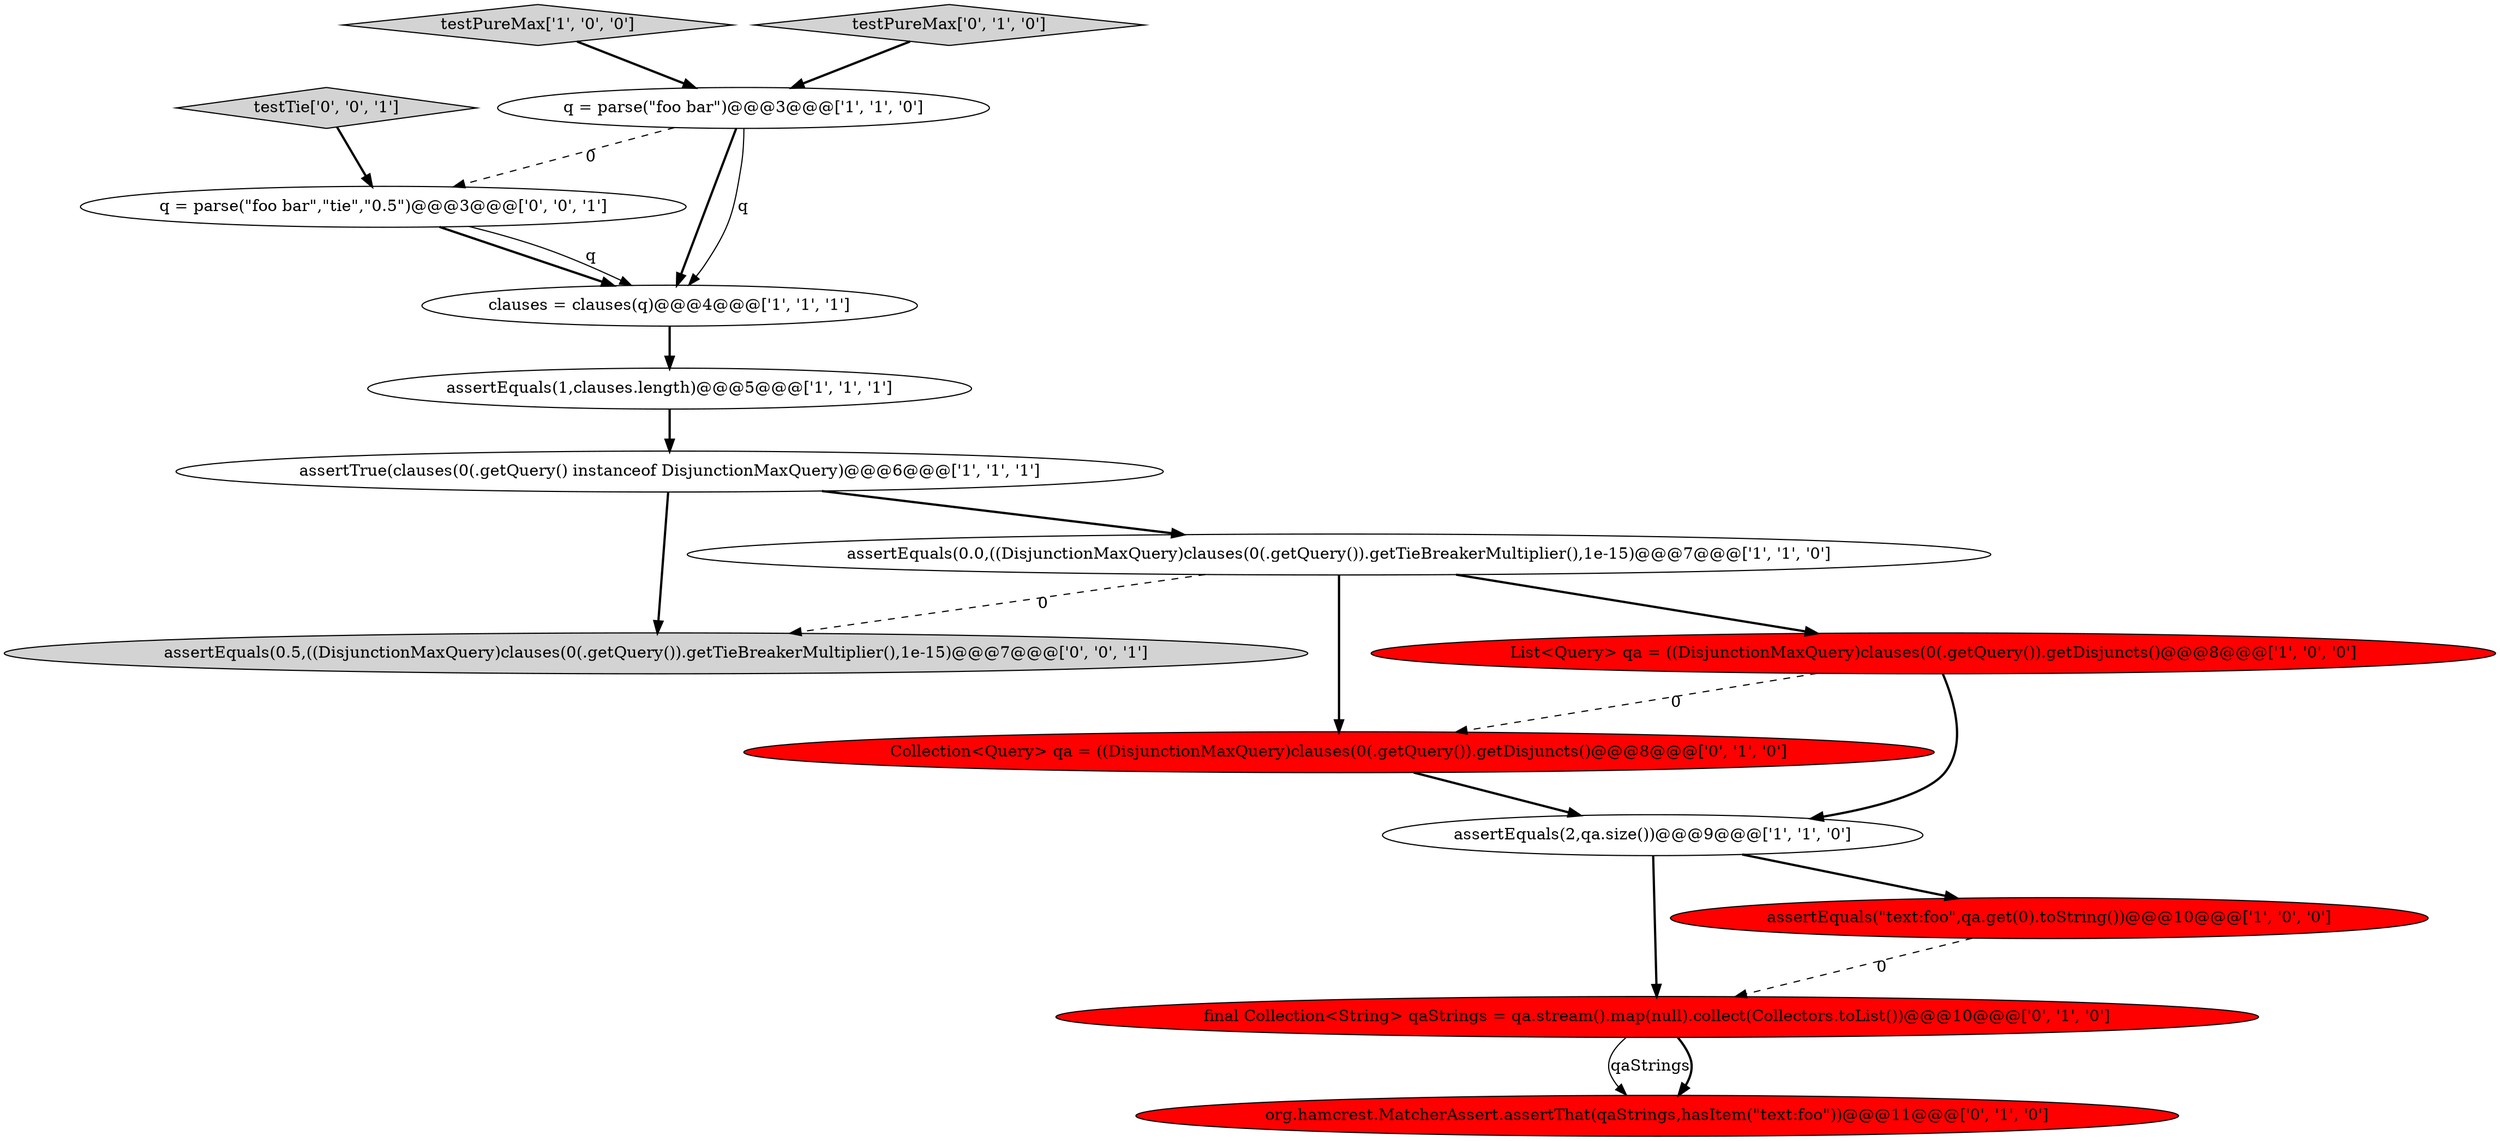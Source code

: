 digraph {
3 [style = filled, label = "clauses = clauses(q)@@@4@@@['1', '1', '1']", fillcolor = white, shape = ellipse image = "AAA0AAABBB1BBB"];
13 [style = filled, label = "q = parse(\"foo bar\",\"tie\",\"0.5\")@@@3@@@['0', '0', '1']", fillcolor = white, shape = ellipse image = "AAA0AAABBB3BBB"];
9 [style = filled, label = "final Collection<String> qaStrings = qa.stream().map(null).collect(Collectors.toList())@@@10@@@['0', '1', '0']", fillcolor = red, shape = ellipse image = "AAA1AAABBB2BBB"];
2 [style = filled, label = "testPureMax['1', '0', '0']", fillcolor = lightgray, shape = diamond image = "AAA0AAABBB1BBB"];
11 [style = filled, label = "Collection<Query> qa = ((DisjunctionMaxQuery)clauses(0(.getQuery()).getDisjuncts()@@@8@@@['0', '1', '0']", fillcolor = red, shape = ellipse image = "AAA1AAABBB2BBB"];
7 [style = filled, label = "assertEquals(2,qa.size())@@@9@@@['1', '1', '0']", fillcolor = white, shape = ellipse image = "AAA0AAABBB1BBB"];
14 [style = filled, label = "testTie['0', '0', '1']", fillcolor = lightgray, shape = diamond image = "AAA0AAABBB3BBB"];
15 [style = filled, label = "assertEquals(0.5,((DisjunctionMaxQuery)clauses(0(.getQuery()).getTieBreakerMultiplier(),1e-15)@@@7@@@['0', '0', '1']", fillcolor = lightgray, shape = ellipse image = "AAA0AAABBB3BBB"];
6 [style = filled, label = "List<Query> qa = ((DisjunctionMaxQuery)clauses(0(.getQuery()).getDisjuncts()@@@8@@@['1', '0', '0']", fillcolor = red, shape = ellipse image = "AAA1AAABBB1BBB"];
1 [style = filled, label = "assertEquals(0.0,((DisjunctionMaxQuery)clauses(0(.getQuery()).getTieBreakerMultiplier(),1e-15)@@@7@@@['1', '1', '0']", fillcolor = white, shape = ellipse image = "AAA0AAABBB1BBB"];
0 [style = filled, label = "assertEquals(1,clauses.length)@@@5@@@['1', '1', '1']", fillcolor = white, shape = ellipse image = "AAA0AAABBB1BBB"];
10 [style = filled, label = "testPureMax['0', '1', '0']", fillcolor = lightgray, shape = diamond image = "AAA0AAABBB2BBB"];
5 [style = filled, label = "assertTrue(clauses(0(.getQuery() instanceof DisjunctionMaxQuery)@@@6@@@['1', '1', '1']", fillcolor = white, shape = ellipse image = "AAA0AAABBB1BBB"];
12 [style = filled, label = "org.hamcrest.MatcherAssert.assertThat(qaStrings,hasItem(\"text:foo\"))@@@11@@@['0', '1', '0']", fillcolor = red, shape = ellipse image = "AAA1AAABBB2BBB"];
4 [style = filled, label = "q = parse(\"foo bar\")@@@3@@@['1', '1', '0']", fillcolor = white, shape = ellipse image = "AAA0AAABBB1BBB"];
8 [style = filled, label = "assertEquals(\"text:foo\",qa.get(0).toString())@@@10@@@['1', '0', '0']", fillcolor = red, shape = ellipse image = "AAA1AAABBB1BBB"];
4->3 [style = bold, label=""];
1->15 [style = dashed, label="0"];
6->11 [style = dashed, label="0"];
5->15 [style = bold, label=""];
4->3 [style = solid, label="q"];
7->8 [style = bold, label=""];
2->4 [style = bold, label=""];
3->0 [style = bold, label=""];
1->11 [style = bold, label=""];
7->9 [style = bold, label=""];
8->9 [style = dashed, label="0"];
5->1 [style = bold, label=""];
1->6 [style = bold, label=""];
13->3 [style = bold, label=""];
9->12 [style = solid, label="qaStrings"];
10->4 [style = bold, label=""];
13->3 [style = solid, label="q"];
9->12 [style = bold, label=""];
14->13 [style = bold, label=""];
6->7 [style = bold, label=""];
4->13 [style = dashed, label="0"];
11->7 [style = bold, label=""];
0->5 [style = bold, label=""];
}
